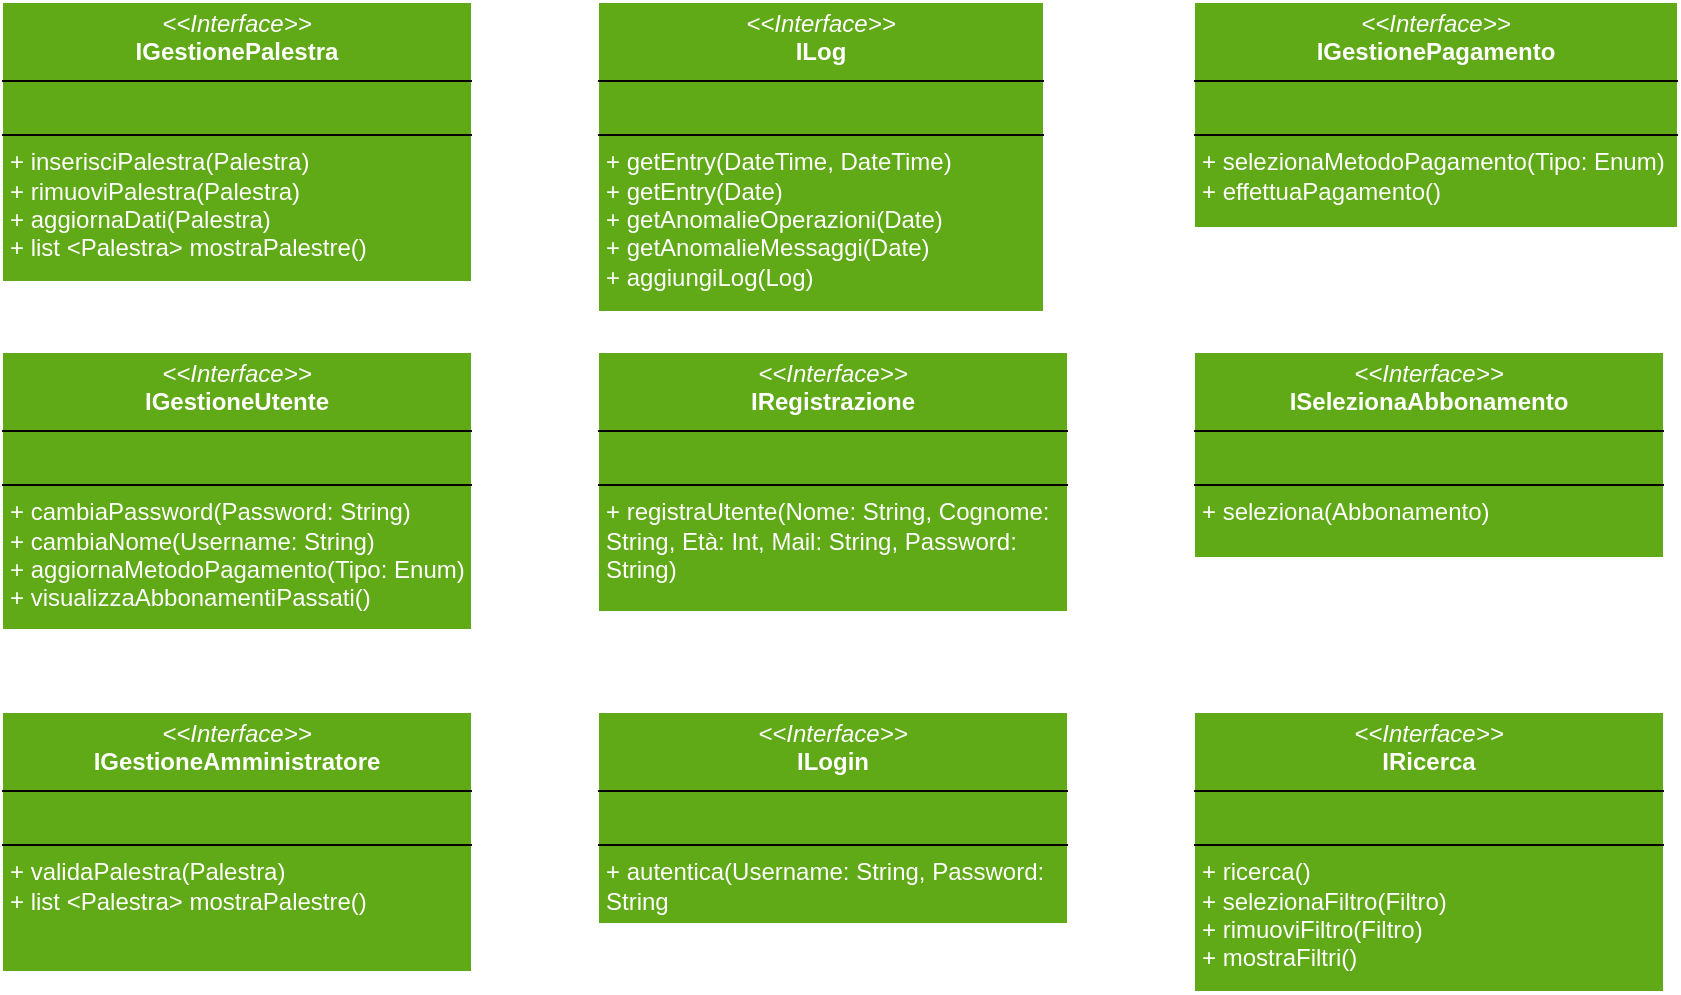 <mxfile version="24.4.15" type="github">
  <diagram name="Pagina-1" id="7EW9-110yg91L9QbzU5F">
    <mxGraphModel dx="891" dy="1245" grid="0" gridSize="10" guides="1" tooltips="1" connect="1" arrows="1" fold="1" page="0" pageScale="1" pageWidth="827" pageHeight="1169" math="0" shadow="0">
      <root>
        <mxCell id="0" />
        <mxCell id="1" parent="0" />
        <mxCell id="1sNDXVr4Oqr3YtzdFF7p-1" value="&lt;p style=&quot;margin:0px;margin-top:4px;text-align:center;&quot;&gt;&lt;font color=&quot;#ffffff&quot;&gt;&lt;i&gt;&amp;lt;&amp;lt;Interface&amp;gt;&amp;gt;&lt;/i&gt;&lt;br&gt;&lt;b&gt;IGestioneUtente&lt;/b&gt;&lt;/font&gt;&lt;/p&gt;&lt;hr size=&quot;1&quot; style=&quot;border-style:solid;&quot;&gt;&lt;p style=&quot;margin:0px;margin-left:4px;&quot;&gt;&lt;font color=&quot;#ffffff&quot;&gt;&lt;br&gt;&lt;/font&gt;&lt;/p&gt;&lt;hr size=&quot;1&quot; style=&quot;border-style:solid;&quot;&gt;&lt;p style=&quot;margin:0px;margin-left:4px;&quot;&gt;&lt;font color=&quot;#ffffff&quot;&gt;+ cambiaPassword(Password: String)&amp;nbsp;&lt;/font&gt;&lt;/p&gt;&lt;p style=&quot;margin:0px;margin-left:4px;&quot;&gt;&lt;font color=&quot;#ffffff&quot;&gt;+ cambiaNome(Username: String)&lt;br&gt;&lt;/font&gt;&lt;/p&gt;&lt;p style=&quot;margin:0px;margin-left:4px;&quot;&gt;&lt;font color=&quot;#ffffff&quot;&gt;+ aggiornaMetodoPagamento(Tipo: Enum)&lt;br&gt;&lt;/font&gt;&lt;/p&gt;&lt;p style=&quot;margin:0px;margin-left:4px;&quot;&gt;&lt;font color=&quot;#ffffff&quot;&gt;+ visualizzaAbbonamentiPassati()&lt;br&gt;&lt;/font&gt;&lt;/p&gt;" style="verticalAlign=top;align=left;overflow=fill;html=1;whiteSpace=wrap;fillColor=#60A917;strokeColor=#FFFFFF;" parent="1" vertex="1">
          <mxGeometry x="100" y="113" width="235" height="139" as="geometry" />
        </mxCell>
        <mxCell id="1sNDXVr4Oqr3YtzdFF7p-3" value="&lt;p style=&quot;margin:0px;margin-top:4px;text-align:center;&quot;&gt;&lt;font color=&quot;#ffffff&quot;&gt;&lt;i&gt;&amp;lt;&amp;lt;Interface&amp;gt;&amp;gt;&lt;/i&gt;&lt;br&gt;&lt;b&gt;IGestionePalestra&lt;/b&gt;&lt;/font&gt;&lt;/p&gt;&lt;hr size=&quot;1&quot; style=&quot;border-style:solid;&quot;&gt;&lt;p style=&quot;margin:0px;margin-left:4px;&quot;&gt;&lt;font color=&quot;#ffffff&quot;&gt;&lt;br&gt;&lt;/font&gt;&lt;/p&gt;&lt;hr size=&quot;1&quot; style=&quot;border-style:solid;&quot;&gt;&lt;p style=&quot;margin:0px;margin-left:4px;&quot;&gt;&lt;font color=&quot;#ffffff&quot;&gt;+ inserisciPalestra(Palestra)&lt;/font&gt;&lt;/p&gt;&lt;p style=&quot;margin:0px;margin-left:4px;&quot;&gt;&lt;font color=&quot;#ffffff&quot;&gt;+ rimuoviPalestra(Palestra)&lt;/font&gt;&lt;/p&gt;&lt;p style=&quot;margin:0px;margin-left:4px;&quot;&gt;&lt;font color=&quot;#ffffff&quot;&gt;+ aggiornaDati(Palestra)&lt;/font&gt;&lt;/p&gt;&lt;p style=&quot;margin:0px;margin-left:4px;&quot;&gt;&lt;font color=&quot;#ffffff&quot;&gt;+ list &amp;lt;Palestra&amp;gt; mostraPalestre()&lt;br&gt;&lt;/font&gt;&lt;/p&gt;" style="verticalAlign=top;align=left;overflow=fill;html=1;whiteSpace=wrap;fillColor=#60A917;strokeColor=#FFFFFF;" parent="1" vertex="1">
          <mxGeometry x="100" y="-62" width="235" height="140" as="geometry" />
        </mxCell>
        <mxCell id="1sNDXVr4Oqr3YtzdFF7p-4" value="&lt;p style=&quot;margin:0px;margin-top:4px;text-align:center;&quot;&gt;&lt;font color=&quot;#ffffff&quot;&gt;&lt;i&gt;&amp;lt;&amp;lt;Interface&amp;gt;&amp;gt;&lt;/i&gt;&lt;br&gt;&lt;b&gt;ILog&lt;/b&gt;&lt;/font&gt;&lt;/p&gt;&lt;hr size=&quot;1&quot; style=&quot;border-style:solid;&quot;&gt;&lt;p style=&quot;margin:0px;margin-left:4px;&quot;&gt;&lt;font color=&quot;#ffffff&quot;&gt;&lt;br&gt;&lt;/font&gt;&lt;/p&gt;&lt;hr size=&quot;1&quot; style=&quot;border-style:solid;&quot;&gt;&lt;p style=&quot;margin:0px;margin-left:4px;&quot;&gt;&lt;font color=&quot;#ffffff&quot;&gt;+ getEntry(DateTime, DateTime)&lt;/font&gt;&lt;/p&gt;&lt;p style=&quot;margin:0px;margin-left:4px;&quot;&gt;&lt;font color=&quot;#ffffff&quot;&gt;+ getEntry(Date)&lt;/font&gt;&lt;/p&gt;&lt;p style=&quot;margin:0px;margin-left:4px;&quot;&gt;&lt;font color=&quot;#ffffff&quot;&gt;+ getAnomalieOperazioni(Date)&lt;/font&gt;&lt;/p&gt;&lt;p style=&quot;margin:0px;margin-left:4px;&quot;&gt;&lt;font color=&quot;#ffffff&quot;&gt;+ getAnomalieMessaggi(Date)&lt;/font&gt;&lt;/p&gt;&lt;p style=&quot;margin:0px;margin-left:4px;&quot;&gt;&lt;font color=&quot;#ffffff&quot;&gt;+ aggiungiLog(Log)&lt;br&gt;&lt;/font&gt;&lt;/p&gt;" style="verticalAlign=top;align=left;overflow=fill;html=1;whiteSpace=wrap;fillColor=#60A917;strokeColor=#FFFFFF;" parent="1" vertex="1">
          <mxGeometry x="398" y="-62" width="223" height="155" as="geometry" />
        </mxCell>
        <mxCell id="1sNDXVr4Oqr3YtzdFF7p-5" value="&lt;p style=&quot;margin:0px;margin-top:4px;text-align:center;&quot;&gt;&lt;font color=&quot;#ffffff&quot;&gt;&lt;i&gt;&amp;lt;&amp;lt;Interface&amp;gt;&amp;gt;&lt;/i&gt;&lt;br&gt;&lt;b&gt;IRegistrazione&lt;/b&gt;&lt;/font&gt;&lt;/p&gt;&lt;hr size=&quot;1&quot; style=&quot;border-style:solid;&quot;&gt;&lt;p style=&quot;margin:0px;margin-left:4px;&quot;&gt;&lt;font color=&quot;#ffffff&quot;&gt;&lt;br&gt;&lt;/font&gt;&lt;/p&gt;&lt;hr size=&quot;1&quot; style=&quot;border-style:solid;&quot;&gt;&lt;p style=&quot;margin:0px;margin-left:4px;&quot;&gt;&lt;font color=&quot;#ffffff&quot;&gt;+ registraUtente(Nome: String, Cognome: String, Età: Int, Mail: String, Password: String)&lt;br&gt;&lt;/font&gt;&lt;/p&gt;" style="verticalAlign=top;align=left;overflow=fill;html=1;whiteSpace=wrap;fillColor=#60A917;strokeColor=#FFFFFF;" parent="1" vertex="1">
          <mxGeometry x="398" y="113" width="235" height="130" as="geometry" />
        </mxCell>
        <mxCell id="1sNDXVr4Oqr3YtzdFF7p-7" value="&lt;p style=&quot;margin:0px;margin-top:4px;text-align:center;&quot;&gt;&lt;font color=&quot;#ffffff&quot;&gt;&lt;i&gt;&amp;lt;&amp;lt;Interface&amp;gt;&amp;gt;&lt;/i&gt;&lt;br&gt;&lt;b&gt;ISelezionaAbbonamento&lt;/b&gt;&lt;/font&gt;&lt;/p&gt;&lt;hr size=&quot;1&quot; style=&quot;border-style:solid;&quot;&gt;&lt;p style=&quot;margin:0px;margin-left:4px;&quot;&gt;&lt;font color=&quot;#ffffff&quot;&gt;&lt;br&gt;&lt;/font&gt;&lt;/p&gt;&lt;hr size=&quot;1&quot; style=&quot;border-style:solid;&quot;&gt;&lt;p style=&quot;margin:0px;margin-left:4px;&quot;&gt;&lt;font color=&quot;#ffffff&quot;&gt;+ seleziona(Abbonamento)&lt;/font&gt;&lt;/p&gt;" style="verticalAlign=top;align=left;overflow=fill;html=1;whiteSpace=wrap;fillColor=#60A917;strokeColor=#FFFFFF;" parent="1" vertex="1">
          <mxGeometry x="696" y="113" width="235" height="103" as="geometry" />
        </mxCell>
        <mxCell id="1sNDXVr4Oqr3YtzdFF7p-9" value="&lt;p style=&quot;margin:0px;margin-top:4px;text-align:center;&quot;&gt;&lt;font color=&quot;#ffffff&quot;&gt;&lt;i&gt;&amp;lt;&amp;lt;Interface&amp;gt;&amp;gt;&lt;/i&gt;&lt;br&gt;&lt;b&gt;IRicerca&lt;/b&gt;&lt;/font&gt;&lt;/p&gt;&lt;hr size=&quot;1&quot; style=&quot;border-style:solid;&quot;&gt;&lt;p style=&quot;margin:0px;margin-left:4px;&quot;&gt;&lt;font color=&quot;#ffffff&quot;&gt;&lt;br&gt;&lt;/font&gt;&lt;/p&gt;&lt;hr size=&quot;1&quot; style=&quot;border-style:solid;&quot;&gt;&lt;p style=&quot;margin:0px;margin-left:4px;&quot;&gt;&lt;font color=&quot;#ffffff&quot;&gt;+ ricerca()&lt;br&gt;&lt;/font&gt;&lt;/p&gt;&lt;p style=&quot;margin:0px;margin-left:4px;&quot;&gt;&lt;font color=&quot;#ffffff&quot;&gt;+ selezionaFiltro(Filtro)&lt;/font&gt;&lt;/p&gt;&lt;p style=&quot;margin:0px;margin-left:4px;&quot;&gt;&lt;font color=&quot;#ffffff&quot;&gt;+ rimuoviFiltro(Filtro)&lt;/font&gt;&lt;/p&gt;&lt;p style=&quot;margin:0px;margin-left:4px;&quot;&gt;&lt;font color=&quot;#ffffff&quot;&gt;+ mostraFiltri()&lt;br&gt;&lt;/font&gt;&lt;/p&gt;" style="verticalAlign=top;align=left;overflow=fill;html=1;whiteSpace=wrap;fillColor=#60A917;strokeColor=#FFFFFF;" parent="1" vertex="1">
          <mxGeometry x="696" y="293" width="235" height="140" as="geometry" />
        </mxCell>
        <mxCell id="1sNDXVr4Oqr3YtzdFF7p-10" value="&lt;p style=&quot;margin:0px;margin-top:4px;text-align:center;&quot;&gt;&lt;font color=&quot;#ffffff&quot;&gt;&lt;i&gt;&amp;lt;&amp;lt;Interface&amp;gt;&amp;gt;&lt;/i&gt;&lt;br&gt;&lt;b&gt;IGestionePagamento&lt;br&gt;&lt;/b&gt;&lt;/font&gt;&lt;/p&gt;&lt;hr size=&quot;1&quot; style=&quot;border-style:solid;&quot;&gt;&lt;p style=&quot;margin:0px;margin-left:4px;&quot;&gt;&lt;font color=&quot;#ffffff&quot;&gt;&lt;br&gt;&lt;/font&gt;&lt;/p&gt;&lt;hr size=&quot;1&quot; style=&quot;border-style:solid;&quot;&gt;&lt;p style=&quot;margin:0px;margin-left:4px;&quot;&gt;&lt;font color=&quot;#ffffff&quot;&gt;+ selezionaMetodoPagamento(Tipo: Enum)&lt;/font&gt;&lt;/p&gt;&lt;p style=&quot;margin:0px;margin-left:4px;&quot;&gt;&lt;font color=&quot;#ffffff&quot;&gt;+ effettuaPagamento()&lt;br&gt;&lt;/font&gt;&lt;/p&gt;" style="verticalAlign=top;align=left;overflow=fill;html=1;whiteSpace=wrap;fillColor=#60A917;strokeColor=#FFFFFF;" parent="1" vertex="1">
          <mxGeometry x="696" y="-62" width="242" height="113" as="geometry" />
        </mxCell>
        <mxCell id="1sNDXVr4Oqr3YtzdFF7p-11" value="&lt;p style=&quot;margin:0px;margin-top:4px;text-align:center;&quot;&gt;&lt;font color=&quot;#ffffff&quot;&gt;&lt;i&gt;&amp;lt;&amp;lt;Interface&amp;gt;&amp;gt;&lt;/i&gt;&lt;br&gt;&lt;b&gt;ILogin&lt;/b&gt;&lt;/font&gt;&lt;/p&gt;&lt;hr size=&quot;1&quot; style=&quot;border-style:solid;&quot;&gt;&lt;p style=&quot;margin:0px;margin-left:4px;&quot;&gt;&lt;font color=&quot;#ffffff&quot;&gt;&lt;br&gt;&lt;/font&gt;&lt;/p&gt;&lt;hr size=&quot;1&quot; style=&quot;border-style:solid;&quot;&gt;&lt;p style=&quot;margin:0px;margin-left:4px;&quot;&gt;&lt;font color=&quot;#ffffff&quot;&gt;+ autentica(Username: String, Password: String&lt;br&gt;&lt;/font&gt;&lt;/p&gt;" style="verticalAlign=top;align=left;overflow=fill;html=1;whiteSpace=wrap;fillColor=#60A917;strokeColor=#FFFFFF;" parent="1" vertex="1">
          <mxGeometry x="398" y="293" width="235" height="106" as="geometry" />
        </mxCell>
        <mxCell id="1sNDXVr4Oqr3YtzdFF7p-12" value="&lt;p style=&quot;margin:0px;margin-top:4px;text-align:center;&quot;&gt;&lt;font color=&quot;#ffffff&quot;&gt;&lt;i&gt;&amp;lt;&amp;lt;Interface&amp;gt;&amp;gt;&lt;/i&gt;&lt;br&gt;&lt;b&gt;IGestioneAmministratore&lt;/b&gt;&lt;/font&gt;&lt;/p&gt;&lt;hr size=&quot;1&quot; style=&quot;border-style:solid;&quot;&gt;&lt;p style=&quot;margin:0px;margin-left:4px;&quot;&gt;&lt;font color=&quot;#ffffff&quot;&gt;&lt;br&gt;&lt;/font&gt;&lt;/p&gt;&lt;hr size=&quot;1&quot; style=&quot;border-style:solid;&quot;&gt;&lt;p style=&quot;margin:0px;margin-left:4px;&quot;&gt;&lt;font color=&quot;#ffffff&quot;&gt;+ validaPalestra(Palestra)&lt;/font&gt;&lt;/p&gt;&lt;p style=&quot;margin:0px;margin-left:4px;&quot;&gt;&lt;font color=&quot;#ffffff&quot;&gt;+ list &amp;lt;Palestra&amp;gt; mostraPalestre()&lt;br&gt;&lt;/font&gt;&lt;/p&gt;" style="verticalAlign=top;align=left;overflow=fill;html=1;whiteSpace=wrap;fillColor=#60A917;strokeColor=#FFFFFF;" parent="1" vertex="1">
          <mxGeometry x="100" y="293" width="235" height="130" as="geometry" />
        </mxCell>
      </root>
    </mxGraphModel>
  </diagram>
</mxfile>
